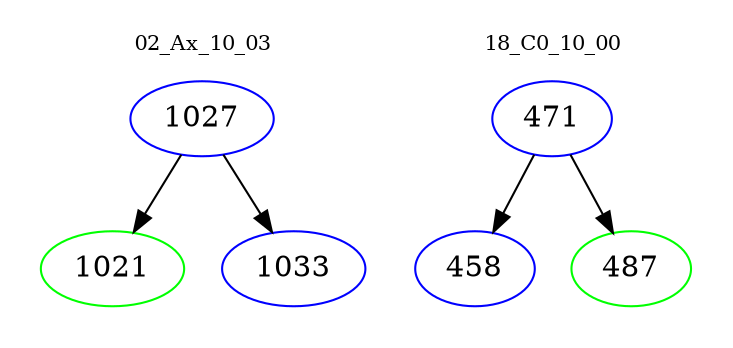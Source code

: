 digraph{
subgraph cluster_0 {
color = white
label = "02_Ax_10_03";
fontsize=10;
T0_1027 [label="1027", color="blue"]
T0_1027 -> T0_1021 [color="black"]
T0_1021 [label="1021", color="green"]
T0_1027 -> T0_1033 [color="black"]
T0_1033 [label="1033", color="blue"]
}
subgraph cluster_1 {
color = white
label = "18_C0_10_00";
fontsize=10;
T1_471 [label="471", color="blue"]
T1_471 -> T1_458 [color="black"]
T1_458 [label="458", color="blue"]
T1_471 -> T1_487 [color="black"]
T1_487 [label="487", color="green"]
}
}
